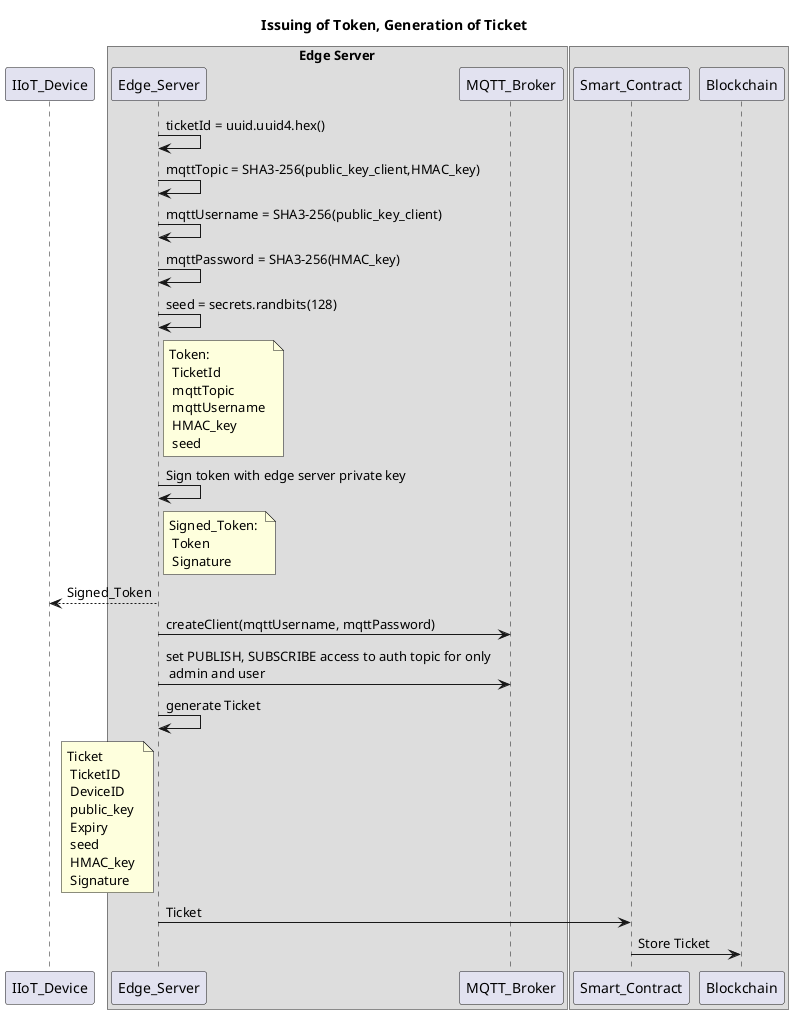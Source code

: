 @startuml
title Issuing of Token, Generation of Ticket
participant IIoT_Device
box "Edge Server"
participant Edge_Server
participant MQTT_Broker
end box
box 
participant Smart_Contract
participant Blockchain
end box

Edge_Server -> Edge_Server: ticketId = uuid.uuid4.hex()
Edge_Server -> Edge_Server: mqttTopic = SHA3-256(public_key_client,HMAC_key)
Edge_Server -> Edge_Server: mqttUsername = SHA3-256(public_key_client)
Edge_Server -> Edge_Server: mqttPassword = SHA3-256(HMAC_key)
Edge_Server -> Edge_Server: seed = secrets.randbits(128)
note right of Edge_Server: Token: \n TicketId \n mqttTopic \n mqttUsername \n HMAC_key \n seed
Edge_Server -> Edge_Server: Sign token with edge server private key
note right of Edge_Server: Signed_Token: \n Token \n Signature
IIoT_Device <-- Edge_Server: Signed_Token
Edge_Server -> MQTT_Broker: createClient(mqttUsername, mqttPassword)
Edge_Server -> MQTT_Broker: set PUBLISH, SUBSCRIBE access to auth topic for only \n admin and user


Edge_Server -> Edge_Server: generate Ticket
note left of Edge_Server: Ticket \n TicketID \n DeviceID \n public_key \n Expiry \n seed \n HMAC_key \n Signature
Edge_Server -> Smart_Contract: Ticket
Smart_Contract -> Blockchain: Store Ticket
@enduml